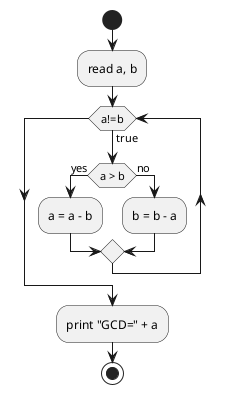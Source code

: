 @startuml Euclid's Algorithm
start
:read a, b;

while (a!=b) is (true)
    if (a > b) then (yes)
        :a = a - b;
    else (no)
        :b = b - a;
    endif
endwhile

:print "GCD=" + a;

stop

@enduml